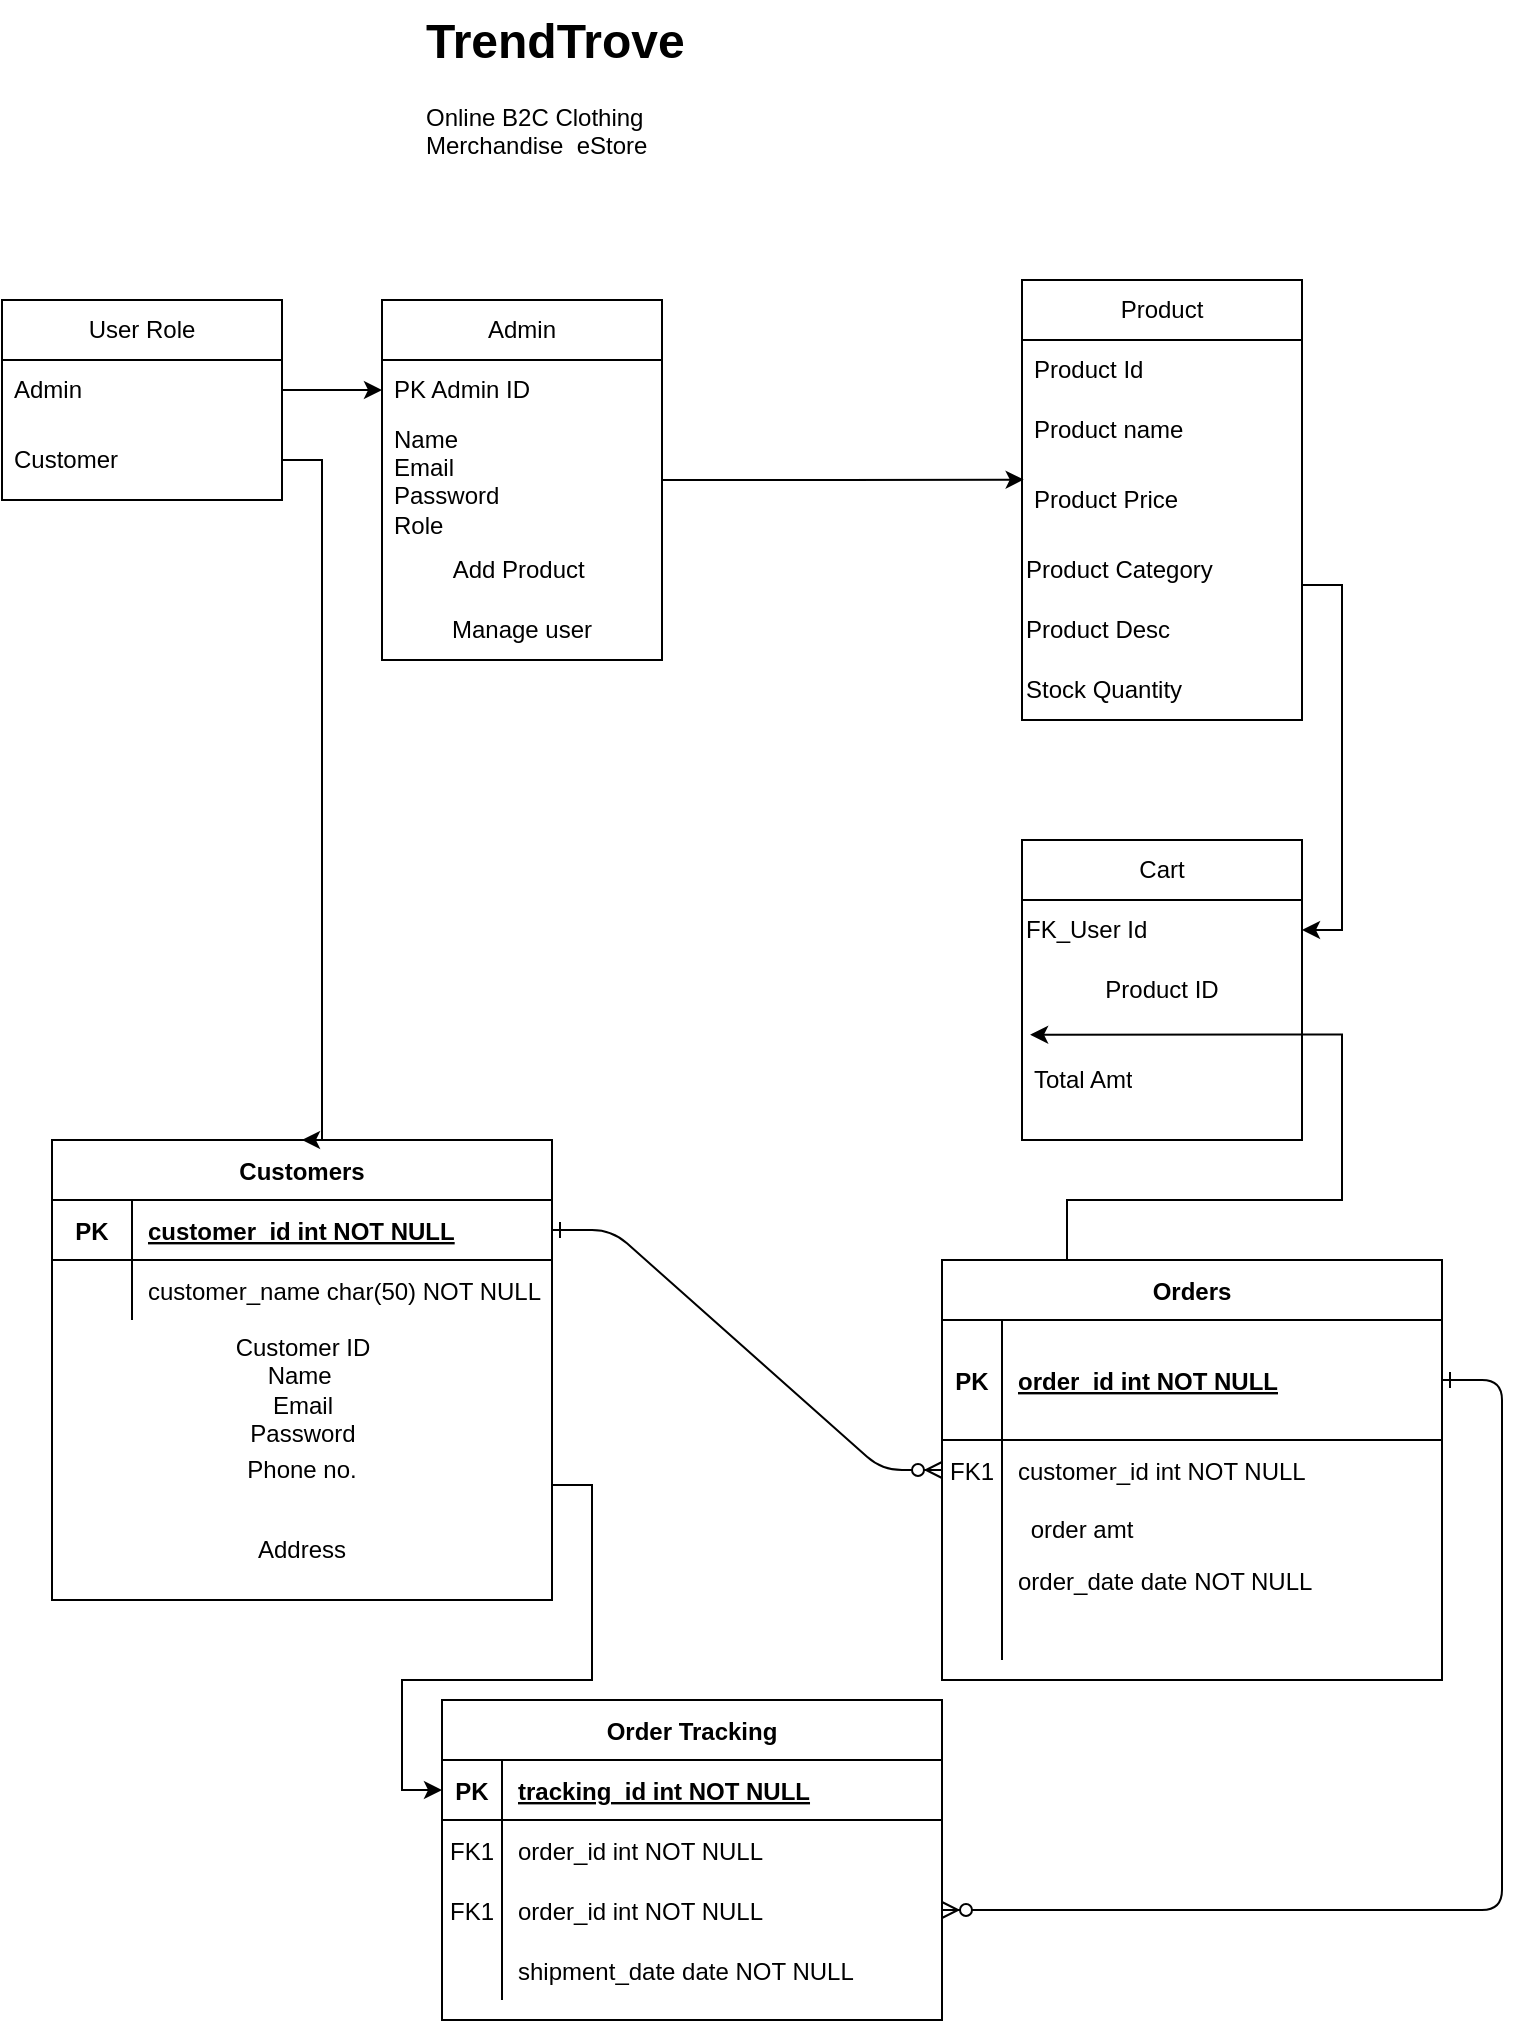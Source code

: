 <mxfile version="26.0.14">
  <diagram id="R2lEEEUBdFMjLlhIrx00" name="Page-1">
    <mxGraphModel dx="1050" dy="1657" grid="1" gridSize="10" guides="1" tooltips="1" connect="1" arrows="1" fold="1" page="1" pageScale="1" pageWidth="850" pageHeight="1100" math="0" shadow="0" extFonts="Permanent Marker^https://fonts.googleapis.com/css?family=Permanent+Marker">
      <root>
        <mxCell id="0" />
        <mxCell id="1" parent="0" />
        <mxCell id="xS7eK4nRVwLXVHkXL9Oq-64" value="" style="edgeStyle=entityRelationEdgeStyle;endArrow=ERzeroToMany;startArrow=ERone;endFill=1;startFill=0;" edge="1" parent="1" source="xS7eK4nRVwLXVHkXL9Oq-91" target="xS7eK4nRVwLXVHkXL9Oq-70">
          <mxGeometry width="100" height="100" relative="1" as="geometry">
            <mxPoint x="360" y="720" as="sourcePoint" />
            <mxPoint x="460" y="620" as="targetPoint" />
          </mxGeometry>
        </mxCell>
        <mxCell id="xS7eK4nRVwLXVHkXL9Oq-65" value="" style="edgeStyle=entityRelationEdgeStyle;endArrow=ERzeroToMany;startArrow=ERone;endFill=1;startFill=0;" edge="1" parent="1" source="xS7eK4nRVwLXVHkXL9Oq-67" target="xS7eK4nRVwLXVHkXL9Oq-83">
          <mxGeometry width="100" height="100" relative="1" as="geometry">
            <mxPoint x="420" y="180" as="sourcePoint" />
            <mxPoint x="480" y="205" as="targetPoint" />
          </mxGeometry>
        </mxCell>
        <mxCell id="xS7eK4nRVwLXVHkXL9Oq-66" value="Orders" style="shape=table;startSize=30;container=1;collapsible=1;childLayout=tableLayout;fixedRows=1;rowLines=0;fontStyle=1;align=center;resizeLast=1;" vertex="1" parent="1">
          <mxGeometry x="550" y="300" width="250" height="210" as="geometry" />
        </mxCell>
        <mxCell id="xS7eK4nRVwLXVHkXL9Oq-67" value="" style="shape=partialRectangle;collapsible=0;dropTarget=0;pointerEvents=0;fillColor=none;points=[[0,0.5],[1,0.5]];portConstraint=eastwest;top=0;left=0;right=0;bottom=1;" vertex="1" parent="xS7eK4nRVwLXVHkXL9Oq-66">
          <mxGeometry y="30" width="250" height="60" as="geometry" />
        </mxCell>
        <mxCell id="xS7eK4nRVwLXVHkXL9Oq-68" value="PK" style="shape=partialRectangle;overflow=hidden;connectable=0;fillColor=none;top=0;left=0;bottom=0;right=0;fontStyle=1;" vertex="1" parent="xS7eK4nRVwLXVHkXL9Oq-67">
          <mxGeometry width="30" height="60" as="geometry">
            <mxRectangle width="30" height="60" as="alternateBounds" />
          </mxGeometry>
        </mxCell>
        <mxCell id="xS7eK4nRVwLXVHkXL9Oq-69" value="order_id int NOT NULL " style="shape=partialRectangle;overflow=hidden;connectable=0;fillColor=none;top=0;left=0;bottom=0;right=0;align=left;spacingLeft=6;fontStyle=5;" vertex="1" parent="xS7eK4nRVwLXVHkXL9Oq-67">
          <mxGeometry x="30" width="220" height="60" as="geometry">
            <mxRectangle width="220" height="60" as="alternateBounds" />
          </mxGeometry>
        </mxCell>
        <mxCell id="xS7eK4nRVwLXVHkXL9Oq-70" value="" style="shape=partialRectangle;collapsible=0;dropTarget=0;pointerEvents=0;fillColor=none;points=[[0,0.5],[1,0.5]];portConstraint=eastwest;top=0;left=0;right=0;bottom=0;" vertex="1" parent="xS7eK4nRVwLXVHkXL9Oq-66">
          <mxGeometry y="90" width="250" height="30" as="geometry" />
        </mxCell>
        <mxCell id="xS7eK4nRVwLXVHkXL9Oq-71" value="FK1" style="shape=partialRectangle;overflow=hidden;connectable=0;fillColor=none;top=0;left=0;bottom=0;right=0;" vertex="1" parent="xS7eK4nRVwLXVHkXL9Oq-70">
          <mxGeometry width="30" height="30" as="geometry">
            <mxRectangle width="30" height="30" as="alternateBounds" />
          </mxGeometry>
        </mxCell>
        <mxCell id="xS7eK4nRVwLXVHkXL9Oq-72" value="customer_id int NOT NULL" style="shape=partialRectangle;overflow=hidden;connectable=0;fillColor=none;top=0;left=0;bottom=0;right=0;align=left;spacingLeft=6;" vertex="1" parent="xS7eK4nRVwLXVHkXL9Oq-70">
          <mxGeometry x="30" width="220" height="30" as="geometry">
            <mxRectangle width="220" height="30" as="alternateBounds" />
          </mxGeometry>
        </mxCell>
        <mxCell id="xS7eK4nRVwLXVHkXL9Oq-73" value="" style="shape=partialRectangle;collapsible=0;dropTarget=0;pointerEvents=0;fillColor=none;points=[[0,0.5],[1,0.5]];portConstraint=eastwest;top=0;left=0;right=0;bottom=0;" vertex="1" parent="xS7eK4nRVwLXVHkXL9Oq-66">
          <mxGeometry y="120" width="250" height="80" as="geometry" />
        </mxCell>
        <mxCell id="xS7eK4nRVwLXVHkXL9Oq-74" value="" style="shape=partialRectangle;overflow=hidden;connectable=0;fillColor=none;top=0;left=0;bottom=0;right=0;" vertex="1" parent="xS7eK4nRVwLXVHkXL9Oq-73">
          <mxGeometry width="30" height="80" as="geometry">
            <mxRectangle width="30" height="80" as="alternateBounds" />
          </mxGeometry>
        </mxCell>
        <mxCell id="xS7eK4nRVwLXVHkXL9Oq-75" value="order_date date NOT NULL" style="shape=partialRectangle;overflow=hidden;connectable=0;fillColor=none;top=0;left=0;bottom=0;right=0;align=left;spacingLeft=6;" vertex="1" parent="xS7eK4nRVwLXVHkXL9Oq-73">
          <mxGeometry x="30" width="220" height="80" as="geometry">
            <mxRectangle width="220" height="80" as="alternateBounds" />
          </mxGeometry>
        </mxCell>
        <mxCell id="xS7eK4nRVwLXVHkXL9Oq-76" value="Order Tracking" style="shape=table;startSize=30;container=1;collapsible=1;childLayout=tableLayout;fixedRows=1;rowLines=0;fontStyle=1;align=center;resizeLast=1;" vertex="1" parent="1">
          <mxGeometry x="300" y="520" width="250" height="160" as="geometry" />
        </mxCell>
        <mxCell id="xS7eK4nRVwLXVHkXL9Oq-77" value="" style="shape=partialRectangle;collapsible=0;dropTarget=0;pointerEvents=0;fillColor=none;points=[[0,0.5],[1,0.5]];portConstraint=eastwest;top=0;left=0;right=0;bottom=1;" vertex="1" parent="xS7eK4nRVwLXVHkXL9Oq-76">
          <mxGeometry y="30" width="250" height="30" as="geometry" />
        </mxCell>
        <mxCell id="xS7eK4nRVwLXVHkXL9Oq-78" value="PK" style="shape=partialRectangle;overflow=hidden;connectable=0;fillColor=none;top=0;left=0;bottom=0;right=0;fontStyle=1;" vertex="1" parent="xS7eK4nRVwLXVHkXL9Oq-77">
          <mxGeometry width="30" height="30" as="geometry">
            <mxRectangle width="30" height="30" as="alternateBounds" />
          </mxGeometry>
        </mxCell>
        <mxCell id="xS7eK4nRVwLXVHkXL9Oq-79" value="tracking_id int NOT NULL " style="shape=partialRectangle;overflow=hidden;connectable=0;fillColor=none;top=0;left=0;bottom=0;right=0;align=left;spacingLeft=6;fontStyle=5;" vertex="1" parent="xS7eK4nRVwLXVHkXL9Oq-77">
          <mxGeometry x="30" width="220" height="30" as="geometry">
            <mxRectangle width="220" height="30" as="alternateBounds" />
          </mxGeometry>
        </mxCell>
        <mxCell id="xS7eK4nRVwLXVHkXL9Oq-80" value="" style="shape=partialRectangle;collapsible=0;dropTarget=0;pointerEvents=0;fillColor=none;points=[[0,0.5],[1,0.5]];portConstraint=eastwest;top=0;left=0;right=0;bottom=0;" vertex="1" parent="xS7eK4nRVwLXVHkXL9Oq-76">
          <mxGeometry y="60" width="250" height="30" as="geometry" />
        </mxCell>
        <mxCell id="xS7eK4nRVwLXVHkXL9Oq-81" value="FK1" style="shape=partialRectangle;overflow=hidden;connectable=0;fillColor=none;top=0;left=0;bottom=0;right=0;" vertex="1" parent="xS7eK4nRVwLXVHkXL9Oq-80">
          <mxGeometry width="30" height="30" as="geometry">
            <mxRectangle width="30" height="30" as="alternateBounds" />
          </mxGeometry>
        </mxCell>
        <mxCell id="xS7eK4nRVwLXVHkXL9Oq-82" value="order_id int NOT NULL" style="shape=partialRectangle;overflow=hidden;connectable=0;fillColor=none;top=0;left=0;bottom=0;right=0;align=left;spacingLeft=6;" vertex="1" parent="xS7eK4nRVwLXVHkXL9Oq-80">
          <mxGeometry x="30" width="220" height="30" as="geometry">
            <mxRectangle width="220" height="30" as="alternateBounds" />
          </mxGeometry>
        </mxCell>
        <mxCell id="xS7eK4nRVwLXVHkXL9Oq-83" value="" style="shape=partialRectangle;collapsible=0;dropTarget=0;pointerEvents=0;fillColor=none;points=[[0,0.5],[1,0.5]];portConstraint=eastwest;top=0;left=0;right=0;bottom=0;" vertex="1" parent="xS7eK4nRVwLXVHkXL9Oq-76">
          <mxGeometry y="90" width="250" height="30" as="geometry" />
        </mxCell>
        <mxCell id="xS7eK4nRVwLXVHkXL9Oq-84" value="FK1" style="shape=partialRectangle;overflow=hidden;connectable=0;fillColor=none;top=0;left=0;bottom=0;right=0;" vertex="1" parent="xS7eK4nRVwLXVHkXL9Oq-83">
          <mxGeometry width="30" height="30" as="geometry">
            <mxRectangle width="30" height="30" as="alternateBounds" />
          </mxGeometry>
        </mxCell>
        <mxCell id="xS7eK4nRVwLXVHkXL9Oq-85" value="order_id int NOT NULL" style="shape=partialRectangle;overflow=hidden;connectable=0;fillColor=none;top=0;left=0;bottom=0;right=0;align=left;spacingLeft=6;" vertex="1" parent="xS7eK4nRVwLXVHkXL9Oq-83">
          <mxGeometry x="30" width="220" height="30" as="geometry">
            <mxRectangle width="220" height="30" as="alternateBounds" />
          </mxGeometry>
        </mxCell>
        <mxCell id="xS7eK4nRVwLXVHkXL9Oq-86" value="" style="shape=partialRectangle;collapsible=0;dropTarget=0;pointerEvents=0;fillColor=none;points=[[0,0.5],[1,0.5]];portConstraint=eastwest;top=0;left=0;right=0;bottom=0;" vertex="1" parent="xS7eK4nRVwLXVHkXL9Oq-76">
          <mxGeometry y="120" width="250" height="30" as="geometry" />
        </mxCell>
        <mxCell id="xS7eK4nRVwLXVHkXL9Oq-87" value="" style="shape=partialRectangle;overflow=hidden;connectable=0;fillColor=none;top=0;left=0;bottom=0;right=0;" vertex="1" parent="xS7eK4nRVwLXVHkXL9Oq-86">
          <mxGeometry width="30" height="30" as="geometry">
            <mxRectangle width="30" height="30" as="alternateBounds" />
          </mxGeometry>
        </mxCell>
        <mxCell id="xS7eK4nRVwLXVHkXL9Oq-88" value="shipment_date date NOT NULL" style="shape=partialRectangle;overflow=hidden;connectable=0;fillColor=none;top=0;left=0;bottom=0;right=0;align=left;spacingLeft=6;" vertex="1" parent="xS7eK4nRVwLXVHkXL9Oq-86">
          <mxGeometry x="30" width="220" height="30" as="geometry">
            <mxRectangle width="220" height="30" as="alternateBounds" />
          </mxGeometry>
        </mxCell>
        <mxCell id="xS7eK4nRVwLXVHkXL9Oq-89" style="edgeStyle=orthogonalEdgeStyle;rounded=0;orthogonalLoop=1;jettySize=auto;html=1;exitX=1;exitY=0.75;exitDx=0;exitDy=0;entryX=0;entryY=0.5;entryDx=0;entryDy=0;" edge="1" parent="1" source="xS7eK4nRVwLXVHkXL9Oq-90" target="xS7eK4nRVwLXVHkXL9Oq-77">
          <mxGeometry relative="1" as="geometry" />
        </mxCell>
        <mxCell id="xS7eK4nRVwLXVHkXL9Oq-90" value="Customers" style="shape=table;startSize=30;container=1;collapsible=1;childLayout=tableLayout;fixedRows=1;rowLines=0;fontStyle=1;align=center;resizeLast=1;" vertex="1" parent="1">
          <mxGeometry x="105" y="240" width="250" height="230" as="geometry" />
        </mxCell>
        <mxCell id="xS7eK4nRVwLXVHkXL9Oq-91" value="" style="shape=partialRectangle;collapsible=0;dropTarget=0;pointerEvents=0;fillColor=none;points=[[0,0.5],[1,0.5]];portConstraint=eastwest;top=0;left=0;right=0;bottom=1;" vertex="1" parent="xS7eK4nRVwLXVHkXL9Oq-90">
          <mxGeometry y="30" width="250" height="30" as="geometry" />
        </mxCell>
        <mxCell id="xS7eK4nRVwLXVHkXL9Oq-92" value="PK" style="shape=partialRectangle;overflow=hidden;connectable=0;fillColor=none;top=0;left=0;bottom=0;right=0;fontStyle=1;" vertex="1" parent="xS7eK4nRVwLXVHkXL9Oq-91">
          <mxGeometry width="40" height="30" as="geometry">
            <mxRectangle width="40" height="30" as="alternateBounds" />
          </mxGeometry>
        </mxCell>
        <mxCell id="xS7eK4nRVwLXVHkXL9Oq-93" value="customer_id int NOT NULL " style="shape=partialRectangle;overflow=hidden;connectable=0;fillColor=none;top=0;left=0;bottom=0;right=0;align=left;spacingLeft=6;fontStyle=5;" vertex="1" parent="xS7eK4nRVwLXVHkXL9Oq-91">
          <mxGeometry x="40" width="210" height="30" as="geometry">
            <mxRectangle width="210" height="30" as="alternateBounds" />
          </mxGeometry>
        </mxCell>
        <mxCell id="xS7eK4nRVwLXVHkXL9Oq-94" value="" style="shape=partialRectangle;collapsible=0;dropTarget=0;pointerEvents=0;fillColor=none;points=[[0,0.5],[1,0.5]];portConstraint=eastwest;top=0;left=0;right=0;bottom=0;" vertex="1" parent="xS7eK4nRVwLXVHkXL9Oq-90">
          <mxGeometry y="60" width="250" height="30" as="geometry" />
        </mxCell>
        <mxCell id="xS7eK4nRVwLXVHkXL9Oq-95" value="" style="shape=partialRectangle;overflow=hidden;connectable=0;fillColor=none;top=0;left=0;bottom=0;right=0;" vertex="1" parent="xS7eK4nRVwLXVHkXL9Oq-94">
          <mxGeometry width="40" height="30" as="geometry">
            <mxRectangle width="40" height="30" as="alternateBounds" />
          </mxGeometry>
        </mxCell>
        <mxCell id="xS7eK4nRVwLXVHkXL9Oq-96" value="customer_name char(50) NOT NULL" style="shape=partialRectangle;overflow=hidden;connectable=0;fillColor=none;top=0;left=0;bottom=0;right=0;align=left;spacingLeft=6;" vertex="1" parent="xS7eK4nRVwLXVHkXL9Oq-94">
          <mxGeometry x="40" width="210" height="30" as="geometry">
            <mxRectangle width="210" height="30" as="alternateBounds" />
          </mxGeometry>
        </mxCell>
        <mxCell id="xS7eK4nRVwLXVHkXL9Oq-97" value="Admin" style="swimlane;fontStyle=0;childLayout=stackLayout;horizontal=1;startSize=30;horizontalStack=0;resizeParent=1;resizeParentMax=0;resizeLast=0;collapsible=1;marginBottom=0;whiteSpace=wrap;html=1;" vertex="1" parent="1">
          <mxGeometry x="270" y="-180" width="140" height="180" as="geometry" />
        </mxCell>
        <mxCell id="xS7eK4nRVwLXVHkXL9Oq-98" value="PK Admin ID" style="text;strokeColor=none;fillColor=none;align=left;verticalAlign=middle;spacingLeft=4;spacingRight=4;overflow=hidden;points=[[0,0.5],[1,0.5]];portConstraint=eastwest;rotatable=0;whiteSpace=wrap;html=1;" vertex="1" parent="xS7eK4nRVwLXVHkXL9Oq-97">
          <mxGeometry y="30" width="140" height="30" as="geometry" />
        </mxCell>
        <mxCell id="xS7eK4nRVwLXVHkXL9Oq-99" value="Name&amp;nbsp;&lt;div&gt;Email&lt;/div&gt;&lt;div&gt;Password&lt;/div&gt;&lt;div&gt;Role&lt;/div&gt;&lt;div&gt;&lt;br&gt;&lt;/div&gt;&lt;div&gt;&lt;br&gt;&lt;/div&gt;" style="text;strokeColor=none;fillColor=none;align=left;verticalAlign=middle;spacingLeft=4;spacingRight=4;overflow=hidden;points=[[0,0.5],[1,0.5]];portConstraint=eastwest;rotatable=0;whiteSpace=wrap;html=1;" vertex="1" parent="xS7eK4nRVwLXVHkXL9Oq-97">
          <mxGeometry y="60" width="140" height="60" as="geometry" />
        </mxCell>
        <mxCell id="xS7eK4nRVwLXVHkXL9Oq-100" value="Add Product&amp;nbsp;" style="text;html=1;align=center;verticalAlign=middle;whiteSpace=wrap;rounded=0;" vertex="1" parent="xS7eK4nRVwLXVHkXL9Oq-97">
          <mxGeometry y="120" width="140" height="30" as="geometry" />
        </mxCell>
        <mxCell id="xS7eK4nRVwLXVHkXL9Oq-101" value="Manage user" style="text;html=1;align=center;verticalAlign=middle;whiteSpace=wrap;rounded=0;" vertex="1" parent="xS7eK4nRVwLXVHkXL9Oq-97">
          <mxGeometry y="150" width="140" height="30" as="geometry" />
        </mxCell>
        <mxCell id="xS7eK4nRVwLXVHkXL9Oq-102" value="Customer ID&lt;div&gt;Name&amp;nbsp;&lt;br&gt;Email&lt;/div&gt;&lt;div&gt;Password&lt;/div&gt;" style="text;html=1;align=center;verticalAlign=middle;resizable=0;points=[];autosize=1;strokeColor=none;fillColor=none;" vertex="1" parent="1">
          <mxGeometry x="185" y="330" width="90" height="70" as="geometry" />
        </mxCell>
        <mxCell id="xS7eK4nRVwLXVHkXL9Oq-103" value="Phone no." style="text;html=1;align=center;verticalAlign=middle;whiteSpace=wrap;rounded=0;" vertex="1" parent="1">
          <mxGeometry x="200" y="390" width="60" height="30" as="geometry" />
        </mxCell>
        <mxCell id="xS7eK4nRVwLXVHkXL9Oq-104" value="Address" style="text;html=1;align=center;verticalAlign=middle;whiteSpace=wrap;rounded=0;" vertex="1" parent="1">
          <mxGeometry x="200" y="430" width="60" height="30" as="geometry" />
        </mxCell>
        <mxCell id="xS7eK4nRVwLXVHkXL9Oq-105" value="User Role" style="swimlane;fontStyle=0;childLayout=stackLayout;horizontal=1;startSize=30;horizontalStack=0;resizeParent=1;resizeParentMax=0;resizeLast=0;collapsible=1;marginBottom=0;whiteSpace=wrap;html=1;" vertex="1" parent="1">
          <mxGeometry x="80" y="-180" width="140" height="100" as="geometry" />
        </mxCell>
        <mxCell id="xS7eK4nRVwLXVHkXL9Oq-106" style="edgeStyle=orthogonalEdgeStyle;rounded=0;orthogonalLoop=1;jettySize=auto;html=1;exitX=1;exitY=0.5;exitDx=0;exitDy=0;" edge="1" parent="xS7eK4nRVwLXVHkXL9Oq-105" source="xS7eK4nRVwLXVHkXL9Oq-107">
          <mxGeometry relative="1" as="geometry">
            <mxPoint x="190" y="45" as="targetPoint" />
          </mxGeometry>
        </mxCell>
        <mxCell id="xS7eK4nRVwLXVHkXL9Oq-107" value="Admin" style="text;strokeColor=none;fillColor=none;align=left;verticalAlign=middle;spacingLeft=4;spacingRight=4;overflow=hidden;points=[[0,0.5],[1,0.5]];portConstraint=eastwest;rotatable=0;whiteSpace=wrap;html=1;" vertex="1" parent="xS7eK4nRVwLXVHkXL9Oq-105">
          <mxGeometry y="30" width="140" height="30" as="geometry" />
        </mxCell>
        <mxCell id="xS7eK4nRVwLXVHkXL9Oq-108" value="Customer" style="text;strokeColor=none;fillColor=none;align=left;verticalAlign=middle;spacingLeft=4;spacingRight=4;overflow=hidden;points=[[0,0.5],[1,0.5]];portConstraint=eastwest;rotatable=0;whiteSpace=wrap;html=1;" vertex="1" parent="xS7eK4nRVwLXVHkXL9Oq-105">
          <mxGeometry y="60" width="140" height="40" as="geometry" />
        </mxCell>
        <mxCell id="xS7eK4nRVwLXVHkXL9Oq-109" value="order amt" style="text;html=1;align=center;verticalAlign=middle;whiteSpace=wrap;rounded=0;" vertex="1" parent="1">
          <mxGeometry x="590" y="420" width="60" height="30" as="geometry" />
        </mxCell>
        <mxCell id="xS7eK4nRVwLXVHkXL9Oq-111" value="Cart" style="swimlane;fontStyle=0;childLayout=stackLayout;horizontal=1;startSize=30;horizontalStack=0;resizeParent=1;resizeParentMax=0;resizeLast=0;collapsible=1;marginBottom=0;whiteSpace=wrap;html=1;" vertex="1" parent="1">
          <mxGeometry x="590" y="90" width="140" height="150" as="geometry" />
        </mxCell>
        <mxCell id="xS7eK4nRVwLXVHkXL9Oq-112" value="FK_User Id&amp;nbsp;" style="text;html=1;align=left;verticalAlign=middle;whiteSpace=wrap;rounded=0;" vertex="1" parent="xS7eK4nRVwLXVHkXL9Oq-111">
          <mxGeometry y="30" width="140" height="30" as="geometry" />
        </mxCell>
        <mxCell id="xS7eK4nRVwLXVHkXL9Oq-113" value="Product ID" style="text;html=1;align=center;verticalAlign=middle;whiteSpace=wrap;rounded=0;" vertex="1" parent="xS7eK4nRVwLXVHkXL9Oq-111">
          <mxGeometry y="60" width="140" height="30" as="geometry" />
        </mxCell>
        <mxCell id="xS7eK4nRVwLXVHkXL9Oq-114" value="Total Amt" style="text;strokeColor=none;fillColor=none;align=left;verticalAlign=middle;spacingLeft=4;spacingRight=4;overflow=hidden;points=[[0,0.5],[1,0.5]];portConstraint=eastwest;rotatable=0;whiteSpace=wrap;html=1;" vertex="1" parent="xS7eK4nRVwLXVHkXL9Oq-111">
          <mxGeometry y="90" width="140" height="60" as="geometry" />
        </mxCell>
        <mxCell id="xS7eK4nRVwLXVHkXL9Oq-115" value="Product" style="swimlane;fontStyle=0;childLayout=stackLayout;horizontal=1;startSize=30;horizontalStack=0;resizeParent=1;resizeParentMax=0;resizeLast=0;collapsible=1;marginBottom=0;whiteSpace=wrap;html=1;" vertex="1" parent="1">
          <mxGeometry x="590" y="-190" width="140" height="220" as="geometry" />
        </mxCell>
        <mxCell id="xS7eK4nRVwLXVHkXL9Oq-116" value="Product Id" style="text;strokeColor=none;fillColor=none;align=left;verticalAlign=middle;spacingLeft=4;spacingRight=4;overflow=hidden;points=[[0,0.5],[1,0.5]];portConstraint=eastwest;rotatable=0;whiteSpace=wrap;html=1;" vertex="1" parent="xS7eK4nRVwLXVHkXL9Oq-115">
          <mxGeometry y="30" width="140" height="30" as="geometry" />
        </mxCell>
        <mxCell id="xS7eK4nRVwLXVHkXL9Oq-117" value="Product name" style="text;strokeColor=none;fillColor=none;align=left;verticalAlign=middle;spacingLeft=4;spacingRight=4;overflow=hidden;points=[[0,0.5],[1,0.5]];portConstraint=eastwest;rotatable=0;whiteSpace=wrap;html=1;" vertex="1" parent="xS7eK4nRVwLXVHkXL9Oq-115">
          <mxGeometry y="60" width="140" height="30" as="geometry" />
        </mxCell>
        <mxCell id="xS7eK4nRVwLXVHkXL9Oq-118" value="Product Price" style="text;strokeColor=none;fillColor=none;align=left;verticalAlign=middle;spacingLeft=4;spacingRight=4;overflow=hidden;points=[[0,0.5],[1,0.5]];portConstraint=eastwest;rotatable=0;whiteSpace=wrap;html=1;" vertex="1" parent="xS7eK4nRVwLXVHkXL9Oq-115">
          <mxGeometry y="90" width="140" height="40" as="geometry" />
        </mxCell>
        <mxCell id="xS7eK4nRVwLXVHkXL9Oq-119" value="Product Category" style="text;html=1;align=left;verticalAlign=middle;whiteSpace=wrap;rounded=0;" vertex="1" parent="xS7eK4nRVwLXVHkXL9Oq-115">
          <mxGeometry y="130" width="140" height="30" as="geometry" />
        </mxCell>
        <mxCell id="xS7eK4nRVwLXVHkXL9Oq-120" value="Product Desc" style="text;html=1;align=left;verticalAlign=middle;whiteSpace=wrap;rounded=0;" vertex="1" parent="xS7eK4nRVwLXVHkXL9Oq-115">
          <mxGeometry y="160" width="140" height="30" as="geometry" />
        </mxCell>
        <mxCell id="xS7eK4nRVwLXVHkXL9Oq-121" value="Stock Quantity" style="text;html=1;align=left;verticalAlign=middle;whiteSpace=wrap;rounded=0;" vertex="1" parent="xS7eK4nRVwLXVHkXL9Oq-115">
          <mxGeometry y="190" width="140" height="30" as="geometry" />
        </mxCell>
        <mxCell id="xS7eK4nRVwLXVHkXL9Oq-124" style="edgeStyle=orthogonalEdgeStyle;rounded=0;orthogonalLoop=1;jettySize=auto;html=1;exitX=1;exitY=0.75;exitDx=0;exitDy=0;entryX=1;entryY=0.5;entryDx=0;entryDy=0;" edge="1" parent="1" source="xS7eK4nRVwLXVHkXL9Oq-119" target="xS7eK4nRVwLXVHkXL9Oq-112">
          <mxGeometry relative="1" as="geometry">
            <mxPoint x="650" y="90" as="targetPoint" />
          </mxGeometry>
        </mxCell>
        <mxCell id="xS7eK4nRVwLXVHkXL9Oq-125" style="edgeStyle=orthogonalEdgeStyle;rounded=0;orthogonalLoop=1;jettySize=auto;html=1;exitX=0.25;exitY=0;exitDx=0;exitDy=0;entryX=0.029;entryY=0.122;entryDx=0;entryDy=0;entryPerimeter=0;" edge="1" parent="1" source="xS7eK4nRVwLXVHkXL9Oq-66" target="xS7eK4nRVwLXVHkXL9Oq-114">
          <mxGeometry relative="1" as="geometry">
            <Array as="points">
              <mxPoint x="613" y="270" />
              <mxPoint x="750" y="270" />
              <mxPoint x="750" y="187" />
            </Array>
          </mxGeometry>
        </mxCell>
        <mxCell id="xS7eK4nRVwLXVHkXL9Oq-126" value="&lt;h1 style=&quot;margin-top: 0px;&quot;&gt;TrendTrove&amp;nbsp;&lt;/h1&gt;&lt;div&gt;Online B2C&amp;nbsp;&lt;span style=&quot;background-color: transparent; color: light-dark(rgb(0, 0, 0), rgb(255, 255, 255));&quot;&gt;Clothing&amp;nbsp; Merchandise&amp;nbsp; eStore&lt;/span&gt;&lt;/div&gt;" style="text;html=1;whiteSpace=wrap;overflow=hidden;rounded=0;" vertex="1" parent="1">
          <mxGeometry x="290" y="-330" width="180" height="130" as="geometry" />
        </mxCell>
        <mxCell id="xS7eK4nRVwLXVHkXL9Oq-133" style="edgeStyle=orthogonalEdgeStyle;rounded=0;orthogonalLoop=1;jettySize=auto;html=1;exitX=1;exitY=0.5;exitDx=0;exitDy=0;entryX=0.006;entryY=0.245;entryDx=0;entryDy=0;entryPerimeter=0;" edge="1" parent="1" source="xS7eK4nRVwLXVHkXL9Oq-99" target="xS7eK4nRVwLXVHkXL9Oq-118">
          <mxGeometry relative="1" as="geometry" />
        </mxCell>
        <mxCell id="xS7eK4nRVwLXVHkXL9Oq-136" style="edgeStyle=orthogonalEdgeStyle;rounded=0;orthogonalLoop=1;jettySize=auto;html=1;exitX=1;exitY=0.5;exitDx=0;exitDy=0;entryX=0.5;entryY=0;entryDx=0;entryDy=0;" edge="1" parent="1" source="xS7eK4nRVwLXVHkXL9Oq-108" target="xS7eK4nRVwLXVHkXL9Oq-90">
          <mxGeometry relative="1" as="geometry">
            <Array as="points">
              <mxPoint x="240" y="-100" />
              <mxPoint x="240" y="240" />
            </Array>
          </mxGeometry>
        </mxCell>
      </root>
    </mxGraphModel>
  </diagram>
</mxfile>
